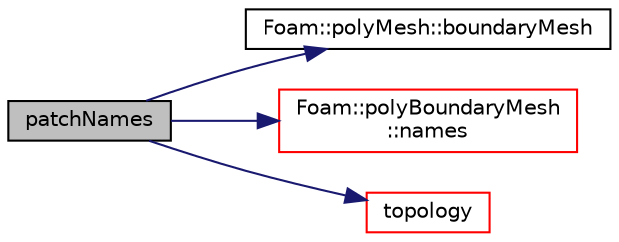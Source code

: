 digraph "patchNames"
{
  bgcolor="transparent";
  edge [fontname="Helvetica",fontsize="10",labelfontname="Helvetica",labelfontsize="10"];
  node [fontname="Helvetica",fontsize="10",shape=record];
  rankdir="LR";
  Node1 [label="patchNames",height=0.2,width=0.4,color="black", fillcolor="grey75", style="filled", fontcolor="black"];
  Node1 -> Node2 [color="midnightblue",fontsize="10",style="solid",fontname="Helvetica"];
  Node2 [label="Foam::polyMesh::boundaryMesh",height=0.2,width=0.4,color="black",URL="$a01955.html#a6b7f5ba89250dbd7a1c6c7860ab60fe3",tooltip="Return boundary mesh. "];
  Node1 -> Node3 [color="midnightblue",fontsize="10",style="solid",fontname="Helvetica"];
  Node3 [label="Foam::polyBoundaryMesh\l::names",height=0.2,width=0.4,color="red",URL="$a01949.html#a627bcef4e891104ff8192574b673920b",tooltip="Return a list of patch names. "];
  Node1 -> Node4 [color="midnightblue",fontsize="10",style="solid",fontname="Helvetica"];
  Node4 [label="topology",height=0.2,width=0.4,color="red",URL="$a00145.html#a7cd6058b339dcb6a8647902455fc722e",tooltip="Return the blockMesh topology as a polyMesh. "];
}
